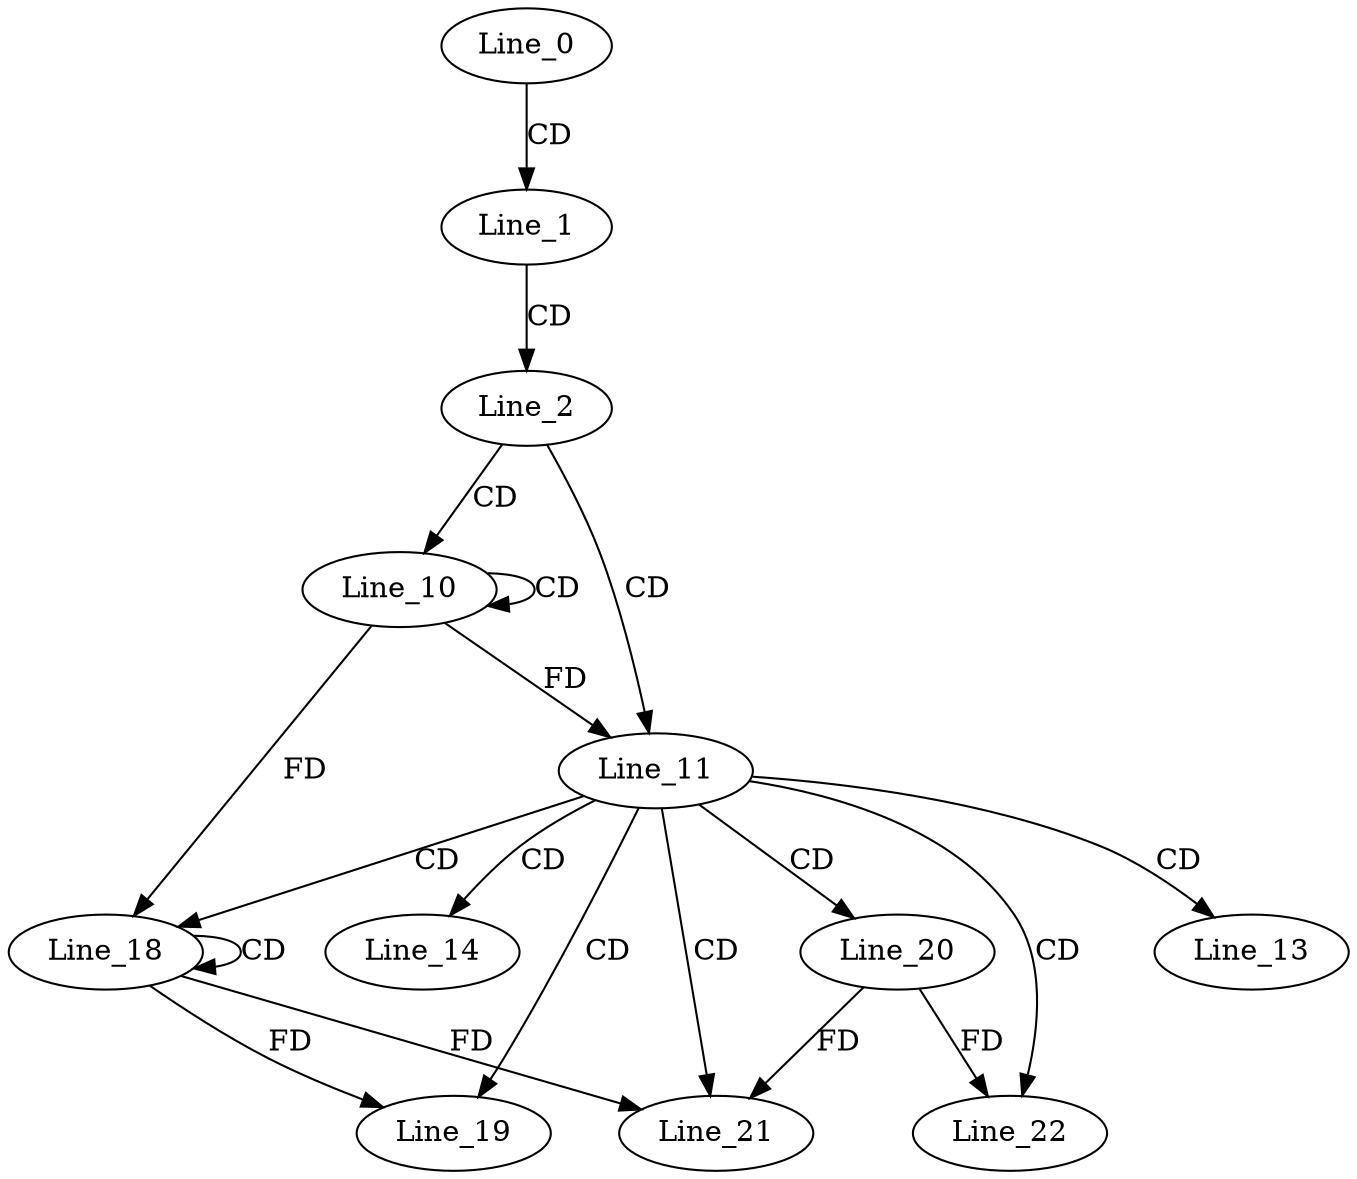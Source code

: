 digraph G {
  Line_0;
  Line_1;
  Line_2;
  Line_10;
  Line_10;
  Line_11;
  Line_11;
  Line_13;
  Line_14;
  Line_18;
  Line_18;
  Line_19;
  Line_19;
  Line_20;
  Line_21;
  Line_22;
  Line_22;
  Line_0 -> Line_1 [ label="CD" ];
  Line_1 -> Line_2 [ label="CD" ];
  Line_2 -> Line_10 [ label="CD" ];
  Line_10 -> Line_10 [ label="CD" ];
  Line_2 -> Line_11 [ label="CD" ];
  Line_10 -> Line_11 [ label="FD" ];
  Line_11 -> Line_13 [ label="CD" ];
  Line_11 -> Line_14 [ label="CD" ];
  Line_11 -> Line_18 [ label="CD" ];
  Line_18 -> Line_18 [ label="CD" ];
  Line_10 -> Line_18 [ label="FD" ];
  Line_11 -> Line_19 [ label="CD" ];
  Line_18 -> Line_19 [ label="FD" ];
  Line_11 -> Line_20 [ label="CD" ];
  Line_11 -> Line_21 [ label="CD" ];
  Line_18 -> Line_21 [ label="FD" ];
  Line_20 -> Line_21 [ label="FD" ];
  Line_11 -> Line_22 [ label="CD" ];
  Line_20 -> Line_22 [ label="FD" ];
}
